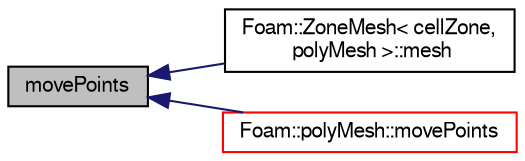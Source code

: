 digraph "movePoints"
{
  bgcolor="transparent";
  edge [fontname="FreeSans",fontsize="10",labelfontname="FreeSans",labelfontsize="10"];
  node [fontname="FreeSans",fontsize="10",shape=record];
  rankdir="LR";
  Node2248 [label="movePoints",height=0.2,width=0.4,color="black", fillcolor="grey75", style="filled", fontcolor="black"];
  Node2248 -> Node2249 [dir="back",color="midnightblue",fontsize="10",style="solid",fontname="FreeSans"];
  Node2249 [label="Foam::ZoneMesh\< cellZone,\l polyMesh \>::mesh",height=0.2,width=0.4,color="black",URL="$a27522.html#ac41d1bc48208a47ffceb25d417eea442",tooltip="Return the mesh reference. "];
  Node2248 -> Node2250 [dir="back",color="midnightblue",fontsize="10",style="solid",fontname="FreeSans"];
  Node2250 [label="Foam::polyMesh::movePoints",height=0.2,width=0.4,color="red",URL="$a27410.html#a3693c648bea2e99054cbbb75d4bf4e4d",tooltip="Move points, returns volumes swept by faces in motion. "];
}
